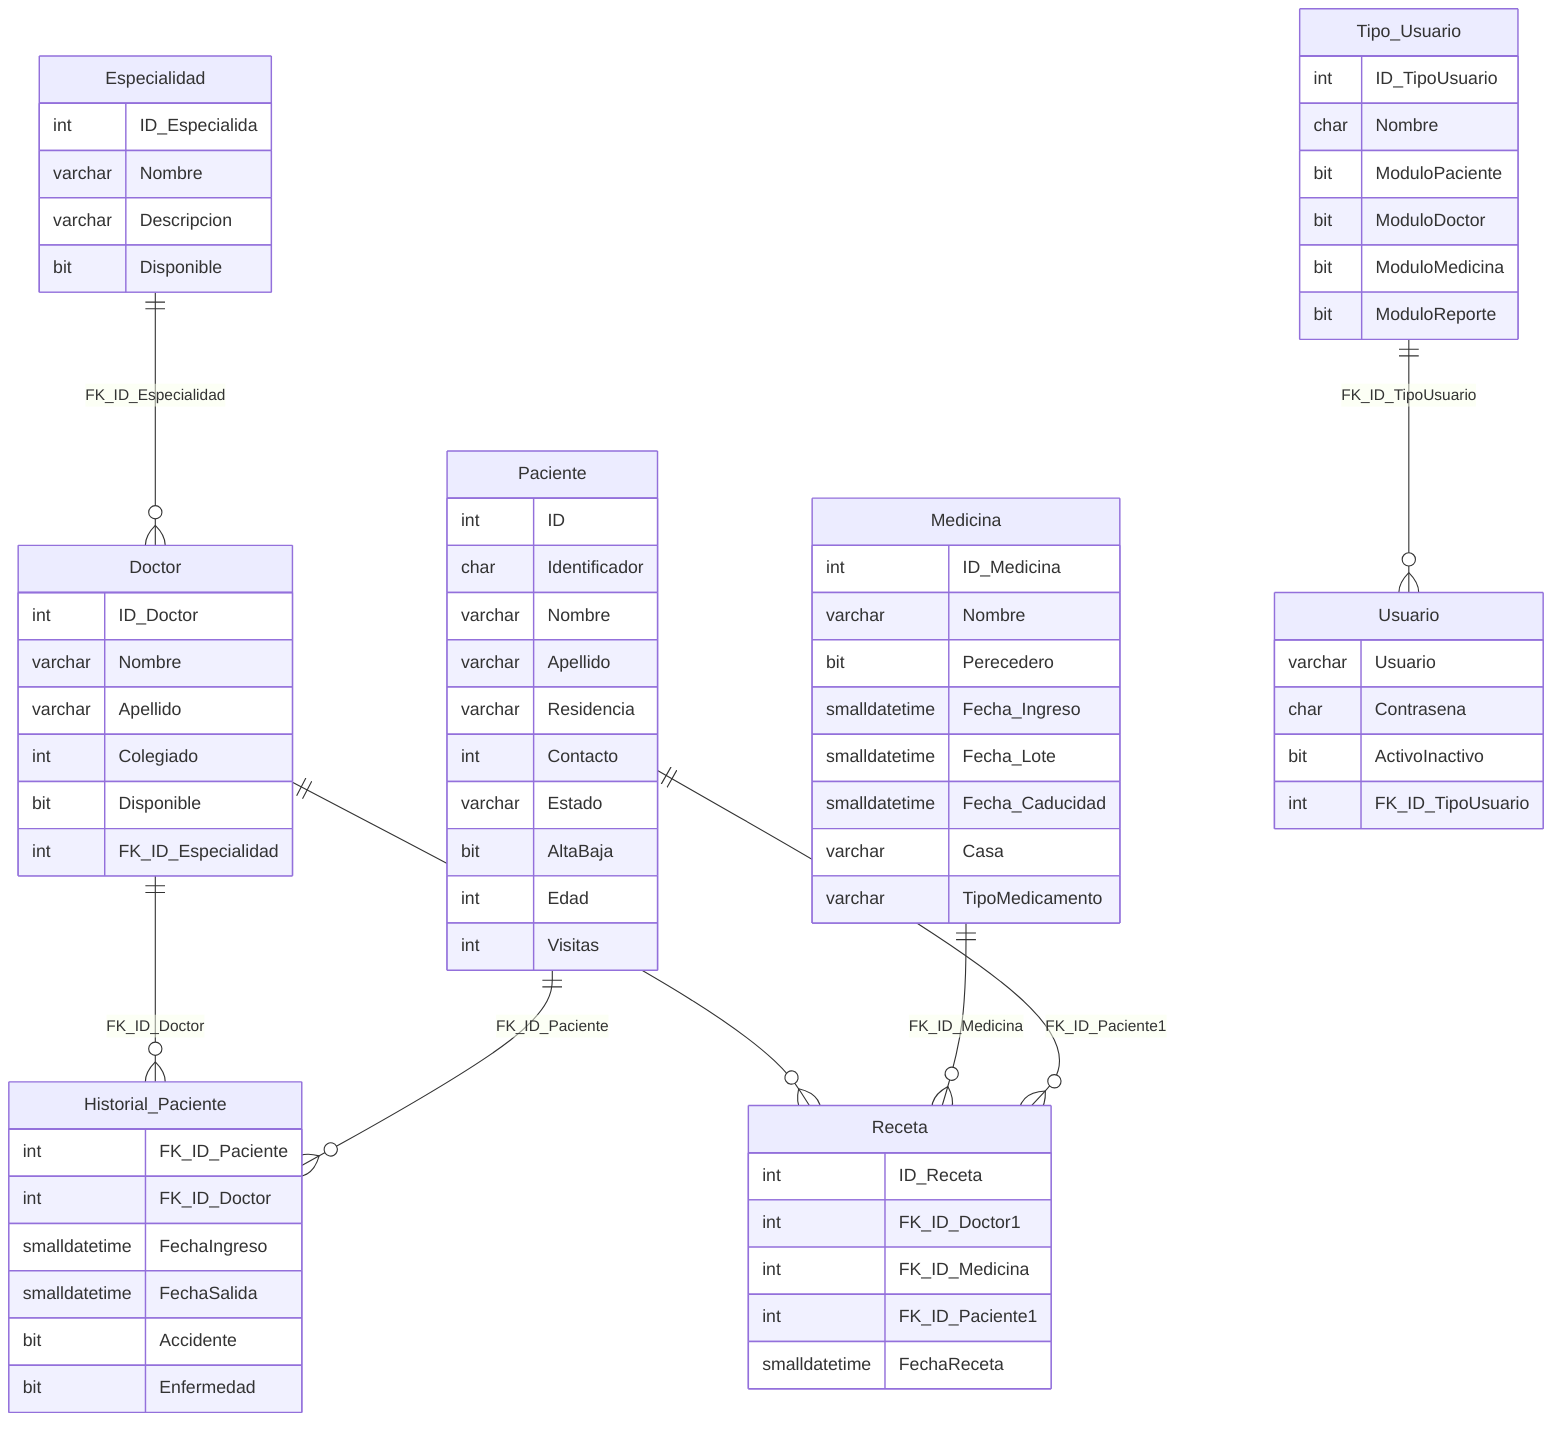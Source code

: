 erDiagram
    Especialidad ||--o{ Doctor : FK_ID_Especialidad
    Doctor ||--o{ Historial_Paciente : FK_ID_Doctor
    Doctor ||--o{ Receta : FK_ID_Doctor1
    Medicina ||--o{ Receta : FK_ID_Medicina
    Paciente ||--o{ Historial_Paciente : FK_ID_Paciente
    Paciente ||--o{ Receta : FK_ID_Paciente1
    Tipo_Usuario ||--o{ Usuario : FK_ID_TipoUsuario
    Especialidad {
        int ID_Especialida
        varchar Nombre
        varchar Descripcion
        bit Disponible
    }
    Doctor {
        int ID_Doctor
        varchar Nombre
        varchar Apellido
        int Colegiado
        bit Disponible
        int FK_ID_Especialidad
    }
    Medicina {
        int ID_Medicina
        varchar Nombre
        bit Perecedero
        smalldatetime Fecha_Ingreso
        smalldatetime Fecha_Lote
        smalldatetime Fecha_Caducidad
        varchar Casa
        varchar TipoMedicamento
    }
    Paciente {
        int ID
        char Identificador
        varchar Nombre
        varchar Apellido
        varchar Residencia
        int Contacto
        varchar Estado
        bit AltaBaja
        int Edad
        int Visitas
    }
    Tipo_Usuario {
        int ID_TipoUsuario
        char Nombre
        bit ModuloPaciente
        bit ModuloDoctor
        bit ModuloMedicina
        bit ModuloReporte
    }
    Usuario {
        varchar Usuario
        char Contrasena
        bit ActivoInactivo
        int FK_ID_TipoUsuario
    }
    Historial_Paciente {
        int FK_ID_Paciente
        int FK_ID_Doctor
        smalldatetime FechaIngreso
        smalldatetime FechaSalida
        bit Accidente
        bit Enfermedad
    }
    Receta {
        int ID_Receta
        int FK_ID_Doctor1
        int FK_ID_Medicina
        int FK_ID_Paciente1
        smalldatetime FechaReceta
    }